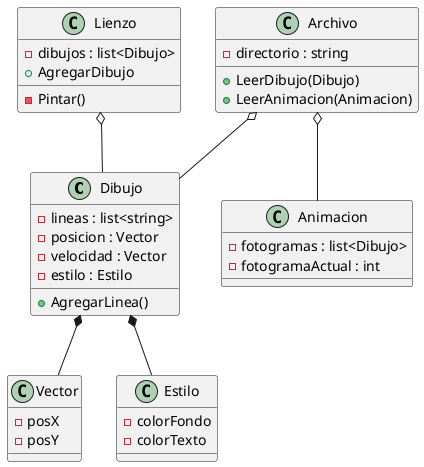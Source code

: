 @startuml Pintor

class Dibujo
{ 
    -lineas : list<string>
    -posicion : Vector
    -velocidad : Vector
    -estilo : Estilo
    +AgregarLinea()
}


class Vector
{
    - posX
    - posY
}


class Archivo
{

    -directorio : string
    +LeerDibujo(Dibujo)
    +LeerAnimacion(Animacion)

}


class Estilo
{
    -colorFondo
    -colorTexto
}


class Animacion
{
    -fotogramas : list<Dibujo>
    -fotogramaActual : int
}


class Lienzo
{
    -dibujos : list<Dibujo>
    -Pintar()
    +AgregarDibujo
}


Dibujo *-- Vector
Archivo o-- Dibujo
Dibujo *--  Estilo
Archivo o-- Animacion
Lienzo o-- Dibujo






@enduml
